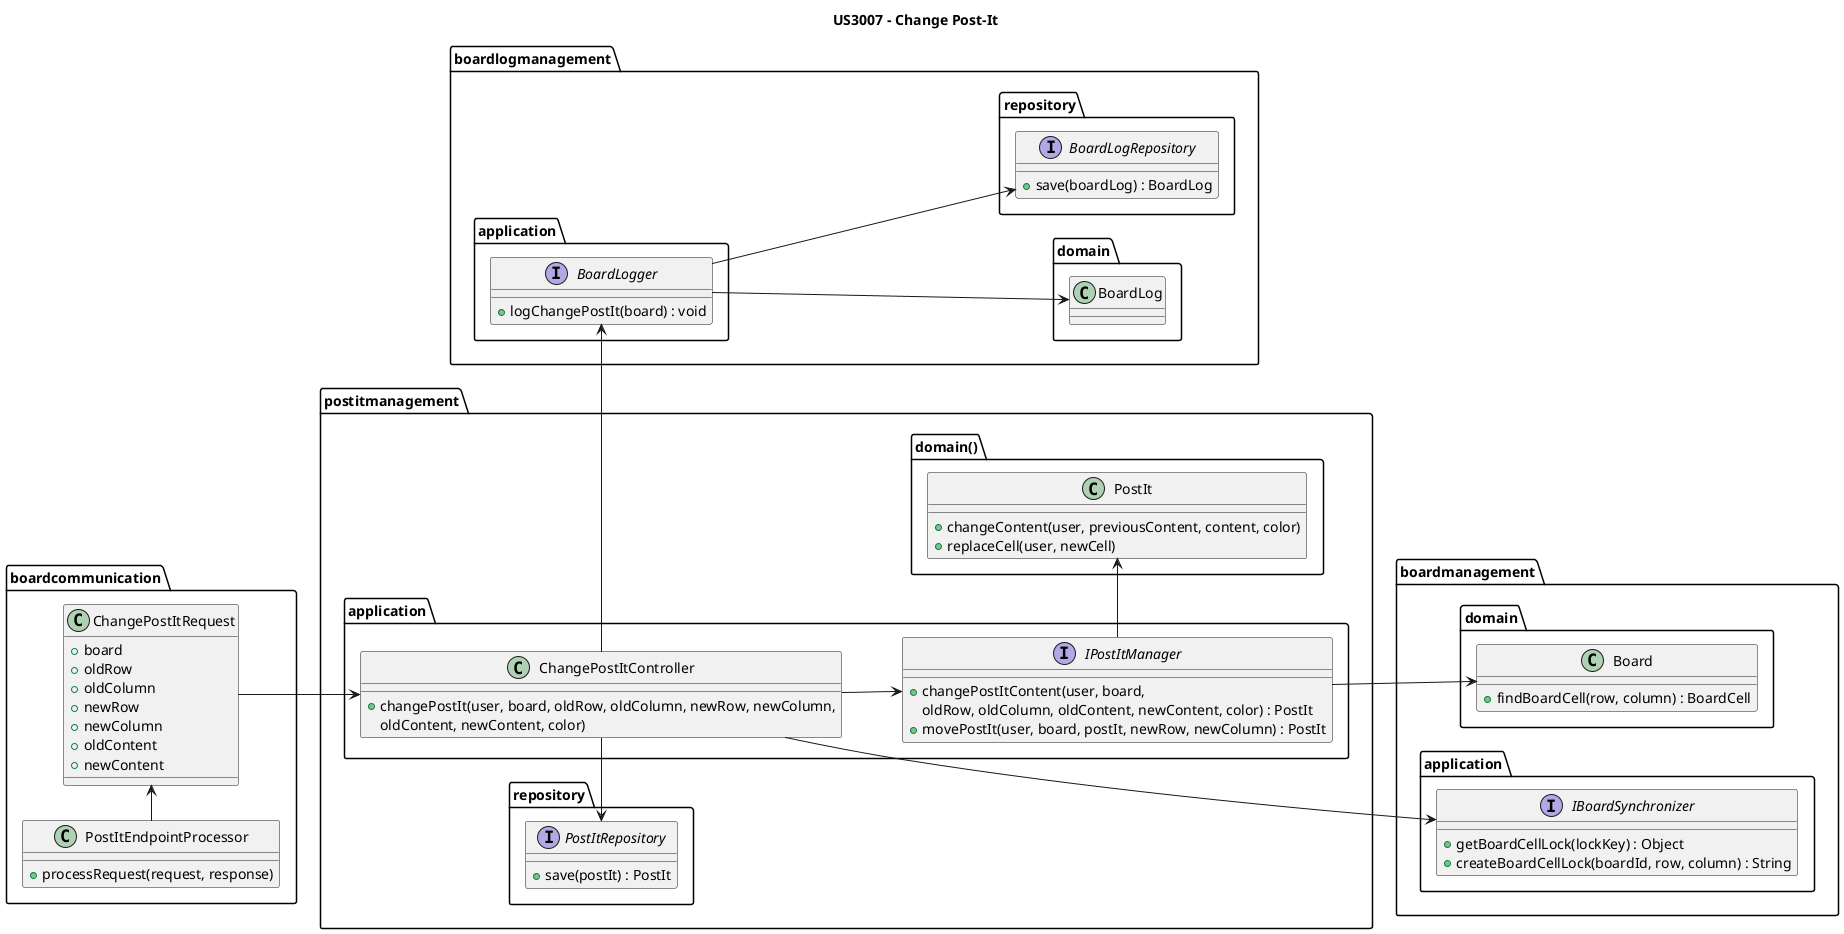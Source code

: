 @startuml

left to right direction
title US3007 - Change Post-It


package postitmanagement {

    package domain() {

        class PostIt {
            +changeContent(user, previousContent, content, color)
            +replaceCell(user, newCell)
        }
    }

    package application {

        class ChangePostItController {
            +changePostIt(user, board, oldRow, oldColumn, newRow, newColumn,
            oldContent, newContent, color)
        }

        interface IPostItManager {
            +changePostItContent(user, board,
                        oldRow, oldColumn, oldContent, newContent, color) : PostIt
            +movePostIt(user, board, postIt, newRow, newColumn) : PostIt
        }
    }

    package repository {

        interface PostItRepository {
            +save(postIt) : PostIt
        }
    }
}

package boardlogmanagement {
    package application {
        interface BoardLogger {
            +logChangePostIt(board) : void
        }
    }

    package domain {
        class BoardLog {}
    }

    package repository {
        interface BoardLogRepository {
            +save(boardLog) : BoardLog
        }
    }
}

package boardmanagement {

    package domain {
        class Board {
            +findBoardCell(row, column) : BoardCell
        }
    }

    package application {
        interface IBoardSynchronizer {
            +getBoardCellLock(lockKey) : Object
            +createBoardCellLock(boardId, row, column) : String
        }
    }
}

package boardcommunication {
    class ChangePostItRequest {
        +board
        +oldRow
        +oldColumn
        +newRow
        +newColumn
        +oldContent
        +newContent
    }

    class PostItEndpointProcessor {
        +processRequest(request, response)
    }
}

PostItEndpointProcessor -> ChangePostItRequest
ChangePostItRequest --> ChangePostItController

ChangePostItController -> IBoardSynchronizer
ChangePostItController -> BoardLogger
ChangePostItController -> PostItRepository
ChangePostItController --> IPostItManager

IPostItManager -> PostIt
IPostItManager --> Board

BoardLogger --> BoardLog
BoardLogger --> BoardLogRepository

@enduml